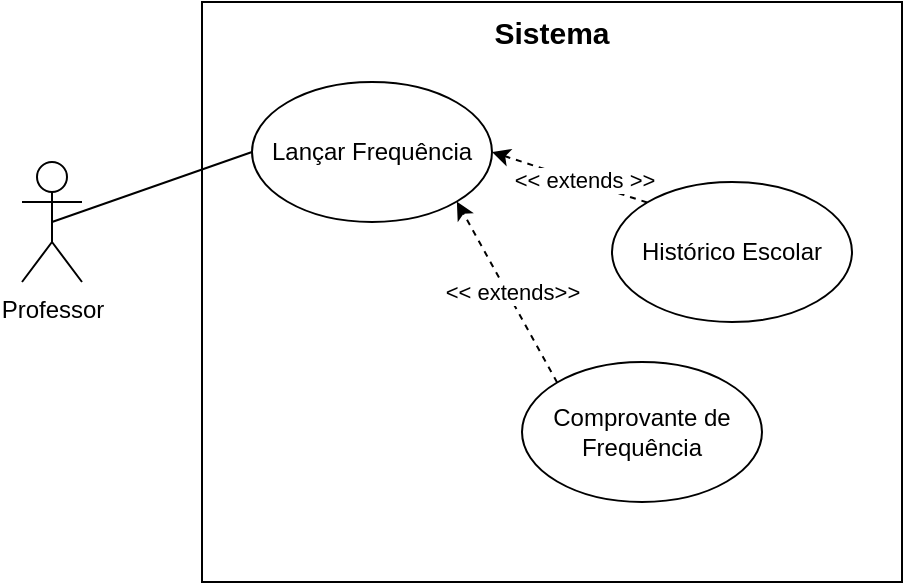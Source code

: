 <mxfile version="26.1.3">
  <diagram name="Página-1" id="k2SexSpUU8Z4IOmJJakl">
    <mxGraphModel dx="894" dy="718" grid="1" gridSize="10" guides="1" tooltips="1" connect="1" arrows="1" fold="1" page="1" pageScale="1" pageWidth="827" pageHeight="1169" math="0" shadow="0">
      <root>
        <mxCell id="0" />
        <mxCell id="1" parent="0" />
        <mxCell id="G9tyR8oxhqjSgZ_ueOzu-1" value="Professor" style="shape=umlActor;verticalLabelPosition=bottom;verticalAlign=top;html=1;outlineConnect=0;" parent="1" vertex="1">
          <mxGeometry x="90" y="120" width="30" height="60" as="geometry" />
        </mxCell>
        <mxCell id="G9tyR8oxhqjSgZ_ueOzu-2" value="" style="rounded=0;whiteSpace=wrap;html=1;" parent="1" vertex="1">
          <mxGeometry x="180" y="40" width="350" height="290" as="geometry" />
        </mxCell>
        <mxCell id="G9tyR8oxhqjSgZ_ueOzu-3" value="&lt;b&gt;&lt;font style=&quot;font-size: 15px;&quot;&gt;Sistema&lt;/font&gt;&lt;/b&gt;" style="text;html=1;align=center;verticalAlign=middle;whiteSpace=wrap;rounded=0;" parent="1" vertex="1">
          <mxGeometry x="325" y="40" width="60" height="30" as="geometry" />
        </mxCell>
        <mxCell id="G9tyR8oxhqjSgZ_ueOzu-4" value="Lançar Frequência" style="ellipse;whiteSpace=wrap;html=1;" parent="1" vertex="1">
          <mxGeometry x="205" y="80" width="120" height="70" as="geometry" />
        </mxCell>
        <mxCell id="G9tyR8oxhqjSgZ_ueOzu-5" value="Histórico Escolar" style="ellipse;whiteSpace=wrap;html=1;" parent="1" vertex="1">
          <mxGeometry x="385" y="130" width="120" height="70" as="geometry" />
        </mxCell>
        <mxCell id="G9tyR8oxhqjSgZ_ueOzu-6" value="" style="endArrow=none;html=1;rounded=0;exitX=0.5;exitY=0.5;exitDx=0;exitDy=0;exitPerimeter=0;entryX=0;entryY=0.5;entryDx=0;entryDy=0;" parent="1" source="G9tyR8oxhqjSgZ_ueOzu-1" target="G9tyR8oxhqjSgZ_ueOzu-4" edge="1">
          <mxGeometry width="50" height="50" relative="1" as="geometry">
            <mxPoint x="100" y="350" as="sourcePoint" />
            <mxPoint x="150" y="300" as="targetPoint" />
          </mxGeometry>
        </mxCell>
        <mxCell id="G9tyR8oxhqjSgZ_ueOzu-7" value="Comprovante de Frequência" style="ellipse;whiteSpace=wrap;html=1;" parent="1" vertex="1">
          <mxGeometry x="340" y="220" width="120" height="70" as="geometry" />
        </mxCell>
        <mxCell id="G9tyR8oxhqjSgZ_ueOzu-8" value="" style="endArrow=classic;html=1;rounded=0;exitX=0;exitY=0;exitDx=0;exitDy=0;entryX=1;entryY=0.5;entryDx=0;entryDy=0;dashed=1;" parent="1" source="G9tyR8oxhqjSgZ_ueOzu-5" target="G9tyR8oxhqjSgZ_ueOzu-4" edge="1">
          <mxGeometry width="50" height="50" relative="1" as="geometry">
            <mxPoint x="80" y="440" as="sourcePoint" />
            <mxPoint x="130" y="390" as="targetPoint" />
          </mxGeometry>
        </mxCell>
        <mxCell id="G9tyR8oxhqjSgZ_ueOzu-10" value="&amp;lt;&amp;lt; extends &amp;gt;&amp;gt;" style="edgeLabel;html=1;align=center;verticalAlign=middle;resizable=0;points=[];" parent="G9tyR8oxhqjSgZ_ueOzu-8" vertex="1" connectable="0">
          <mxGeometry x="-0.179" y="-1" relative="1" as="geometry">
            <mxPoint as="offset" />
          </mxGeometry>
        </mxCell>
        <mxCell id="G9tyR8oxhqjSgZ_ueOzu-9" value="" style="endArrow=classic;html=1;rounded=0;exitX=0;exitY=0;exitDx=0;exitDy=0;entryX=1;entryY=1;entryDx=0;entryDy=0;dashed=1;" parent="1" source="G9tyR8oxhqjSgZ_ueOzu-7" target="G9tyR8oxhqjSgZ_ueOzu-4" edge="1">
          <mxGeometry width="50" height="50" relative="1" as="geometry">
            <mxPoint x="413" y="150" as="sourcePoint" />
            <mxPoint x="335" y="125" as="targetPoint" />
          </mxGeometry>
        </mxCell>
        <mxCell id="G9tyR8oxhqjSgZ_ueOzu-11" value="&amp;lt;&amp;lt; extends&amp;gt;&amp;gt;" style="edgeLabel;html=1;align=center;verticalAlign=middle;resizable=0;points=[];" parent="G9tyR8oxhqjSgZ_ueOzu-9" vertex="1" connectable="0">
          <mxGeometry x="-0.023" y="-2" relative="1" as="geometry">
            <mxPoint as="offset" />
          </mxGeometry>
        </mxCell>
      </root>
    </mxGraphModel>
  </diagram>
</mxfile>
